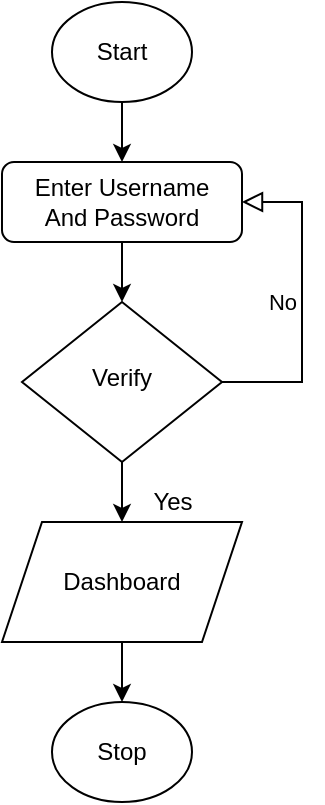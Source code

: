 <mxfile version="15.5.4" type="device" pages="6"><diagram id="C5RBs43oDa-KdzZeNtuy" name="Login Module"><mxGraphModel dx="1259" dy="467" grid="1" gridSize="10" guides="1" tooltips="1" connect="1" arrows="1" fold="1" page="1" pageScale="1" pageWidth="827" pageHeight="1169" math="0" shadow="0"><root><mxCell id="WIyWlLk6GJQsqaUBKTNV-0"/><mxCell id="WIyWlLk6GJQsqaUBKTNV-1" parent="WIyWlLk6GJQsqaUBKTNV-0"/><mxCell id="M5PLr7UDTHj5x3HsQM8e-5" style="edgeStyle=orthogonalEdgeStyle;rounded=0;orthogonalLoop=1;jettySize=auto;html=1;exitX=0.5;exitY=1;exitDx=0;exitDy=0;entryX=0.5;entryY=0;entryDx=0;entryDy=0;" edge="1" parent="WIyWlLk6GJQsqaUBKTNV-1" source="WIyWlLk6GJQsqaUBKTNV-3" target="WIyWlLk6GJQsqaUBKTNV-10"><mxGeometry relative="1" as="geometry"/></mxCell><mxCell id="WIyWlLk6GJQsqaUBKTNV-3" value="Enter Username&lt;br&gt;And Password" style="rounded=1;whiteSpace=wrap;html=1;fontSize=12;glass=0;strokeWidth=1;shadow=0;" parent="WIyWlLk6GJQsqaUBKTNV-1" vertex="1"><mxGeometry x="200" y="160" width="120" height="40" as="geometry"/></mxCell><mxCell id="WIyWlLk6GJQsqaUBKTNV-9" value="No" style="edgeStyle=orthogonalEdgeStyle;rounded=0;html=1;jettySize=auto;orthogonalLoop=1;fontSize=11;endArrow=block;endFill=0;endSize=8;strokeWidth=1;shadow=0;labelBackgroundColor=none;" parent="WIyWlLk6GJQsqaUBKTNV-1" source="WIyWlLk6GJQsqaUBKTNV-10" edge="1"><mxGeometry y="10" relative="1" as="geometry"><mxPoint as="offset"/><mxPoint x="320" y="180" as="targetPoint"/><Array as="points"><mxPoint x="350" y="270"/><mxPoint x="350" y="180"/></Array></mxGeometry></mxCell><mxCell id="M5PLr7UDTHj5x3HsQM8e-3" style="edgeStyle=orthogonalEdgeStyle;rounded=0;orthogonalLoop=1;jettySize=auto;html=1;exitX=0.5;exitY=1;exitDx=0;exitDy=0;entryX=0.5;entryY=0;entryDx=0;entryDy=0;" edge="1" parent="WIyWlLk6GJQsqaUBKTNV-1" source="WIyWlLk6GJQsqaUBKTNV-10" target="M5PLr7UDTHj5x3HsQM8e-0"><mxGeometry relative="1" as="geometry"/></mxCell><mxCell id="WIyWlLk6GJQsqaUBKTNV-10" value="Verify" style="rhombus;whiteSpace=wrap;html=1;shadow=0;fontFamily=Helvetica;fontSize=12;align=center;strokeWidth=1;spacing=6;spacingTop=-4;" parent="WIyWlLk6GJQsqaUBKTNV-1" vertex="1"><mxGeometry x="210" y="230" width="100" height="80" as="geometry"/></mxCell><mxCell id="M5PLr7UDTHj5x3HsQM8e-7" style="edgeStyle=orthogonalEdgeStyle;rounded=0;orthogonalLoop=1;jettySize=auto;html=1;exitX=0.5;exitY=1;exitDx=0;exitDy=0;entryX=0.5;entryY=0;entryDx=0;entryDy=0;" edge="1" parent="WIyWlLk6GJQsqaUBKTNV-1" source="M5PLr7UDTHj5x3HsQM8e-0" target="M5PLr7UDTHj5x3HsQM8e-15"><mxGeometry relative="1" as="geometry"><mxPoint x="260" y="460" as="targetPoint"/></mxGeometry></mxCell><mxCell id="M5PLr7UDTHj5x3HsQM8e-0" value="Dashboard" style="shape=parallelogram;perimeter=parallelogramPerimeter;whiteSpace=wrap;html=1;fixedSize=1;" vertex="1" parent="WIyWlLk6GJQsqaUBKTNV-1"><mxGeometry x="200" y="340" width="120" height="60" as="geometry"/></mxCell><mxCell id="M5PLr7UDTHj5x3HsQM8e-6" value="Yes" style="text;html=1;align=center;verticalAlign=middle;resizable=0;points=[];autosize=1;strokeColor=none;fillColor=none;" vertex="1" parent="WIyWlLk6GJQsqaUBKTNV-1"><mxGeometry x="265" y="320" width="40" height="20" as="geometry"/></mxCell><mxCell id="M5PLr7UDTHj5x3HsQM8e-14" style="edgeStyle=orthogonalEdgeStyle;rounded=0;orthogonalLoop=1;jettySize=auto;html=1;exitX=0.5;exitY=1;exitDx=0;exitDy=0;entryX=0.5;entryY=0;entryDx=0;entryDy=0;" edge="1" parent="WIyWlLk6GJQsqaUBKTNV-1" source="M5PLr7UDTHj5x3HsQM8e-12" target="WIyWlLk6GJQsqaUBKTNV-3"><mxGeometry relative="1" as="geometry"/></mxCell><mxCell id="M5PLr7UDTHj5x3HsQM8e-12" value="Start" style="ellipse;whiteSpace=wrap;html=1;" vertex="1" parent="WIyWlLk6GJQsqaUBKTNV-1"><mxGeometry x="225" y="80" width="70" height="50" as="geometry"/></mxCell><mxCell id="M5PLr7UDTHj5x3HsQM8e-15" value="Stop" style="ellipse;whiteSpace=wrap;html=1;" vertex="1" parent="WIyWlLk6GJQsqaUBKTNV-1"><mxGeometry x="225" y="430" width="70" height="50" as="geometry"/></mxCell></root></mxGraphModel></diagram><diagram id="6_IW2lHIDW4gZHPJJded" name="Register Module"><mxGraphModel dx="1259" dy="467" grid="1" gridSize="10" guides="1" tooltips="1" connect="1" arrows="1" fold="1" page="1" pageScale="1" pageWidth="850" pageHeight="1100" math="0" shadow="0"><root><mxCell id="E3Rk77lomzef0nZMecfq-0"/><mxCell id="E3Rk77lomzef0nZMecfq-1" parent="E3Rk77lomzef0nZMecfq-0"/><mxCell id="ASz3ggKOL6dz5OUo9FzS-0" style="edgeStyle=orthogonalEdgeStyle;rounded=0;orthogonalLoop=1;jettySize=auto;html=1;exitX=0.5;exitY=1;exitDx=0;exitDy=0;entryX=0.5;entryY=0;entryDx=0;entryDy=0;" edge="1" parent="E3Rk77lomzef0nZMecfq-1" source="ASz3ggKOL6dz5OUo9FzS-1" target="ASz3ggKOL6dz5OUo9FzS-4"><mxGeometry relative="1" as="geometry"/></mxCell><mxCell id="ASz3ggKOL6dz5OUo9FzS-1" value="Enter Details" style="rounded=1;whiteSpace=wrap;html=1;fontSize=12;glass=0;strokeWidth=1;shadow=0;" vertex="1" parent="E3Rk77lomzef0nZMecfq-1"><mxGeometry x="200" y="160" width="120" height="40" as="geometry"/></mxCell><mxCell id="ASz3ggKOL6dz5OUo9FzS-3" style="edgeStyle=orthogonalEdgeStyle;rounded=0;orthogonalLoop=1;jettySize=auto;html=1;exitX=0.5;exitY=1;exitDx=0;exitDy=0;entryX=0.5;entryY=0;entryDx=0;entryDy=0;" edge="1" parent="E3Rk77lomzef0nZMecfq-1" source="ASz3ggKOL6dz5OUo9FzS-4" target="ASz3ggKOL6dz5OUo9FzS-6"><mxGeometry relative="1" as="geometry"/></mxCell><mxCell id="ASz3ggKOL6dz5OUo9FzS-11" style="edgeStyle=orthogonalEdgeStyle;rounded=0;orthogonalLoop=1;jettySize=auto;html=1;exitX=1;exitY=0.5;exitDx=0;exitDy=0;entryX=1;entryY=0.5;entryDx=0;entryDy=0;" edge="1" parent="E3Rk77lomzef0nZMecfq-1" source="ASz3ggKOL6dz5OUo9FzS-4" target="ASz3ggKOL6dz5OUo9FzS-1"><mxGeometry relative="1" as="geometry"><Array as="points"><mxPoint x="350" y="270"/><mxPoint x="350" y="180"/></Array></mxGeometry></mxCell><mxCell id="ASz3ggKOL6dz5OUo9FzS-4" value="Validate" style="rhombus;whiteSpace=wrap;html=1;shadow=0;fontFamily=Helvetica;fontSize=12;align=center;strokeWidth=1;spacing=6;spacingTop=-4;" vertex="1" parent="E3Rk77lomzef0nZMecfq-1"><mxGeometry x="210" y="230" width="100" height="80" as="geometry"/></mxCell><mxCell id="ASz3ggKOL6dz5OUo9FzS-5" style="edgeStyle=orthogonalEdgeStyle;rounded=0;orthogonalLoop=1;jettySize=auto;html=1;exitX=0.5;exitY=1;exitDx=0;exitDy=0;entryX=0.5;entryY=0;entryDx=0;entryDy=0;" edge="1" parent="E3Rk77lomzef0nZMecfq-1" source="ASz3ggKOL6dz5OUo9FzS-6" target="ASz3ggKOL6dz5OUo9FzS-10"><mxGeometry relative="1" as="geometry"><mxPoint x="260" y="460" as="targetPoint"/></mxGeometry></mxCell><mxCell id="ASz3ggKOL6dz5OUo9FzS-6" value="You Have Registered&lt;br&gt;Successfully" style="shape=parallelogram;perimeter=parallelogramPerimeter;whiteSpace=wrap;html=1;fixedSize=1;" vertex="1" parent="E3Rk77lomzef0nZMecfq-1"><mxGeometry x="190" y="340" width="142" height="60" as="geometry"/></mxCell><mxCell id="ASz3ggKOL6dz5OUo9FzS-7" value="Yes" style="text;html=1;align=center;verticalAlign=middle;resizable=0;points=[];autosize=1;strokeColor=none;fillColor=none;" vertex="1" parent="E3Rk77lomzef0nZMecfq-1"><mxGeometry x="265" y="320" width="40" height="20" as="geometry"/></mxCell><mxCell id="ASz3ggKOL6dz5OUo9FzS-8" style="edgeStyle=orthogonalEdgeStyle;rounded=0;orthogonalLoop=1;jettySize=auto;html=1;exitX=0.5;exitY=1;exitDx=0;exitDy=0;entryX=0.5;entryY=0;entryDx=0;entryDy=0;" edge="1" parent="E3Rk77lomzef0nZMecfq-1" source="ASz3ggKOL6dz5OUo9FzS-9" target="ASz3ggKOL6dz5OUo9FzS-1"><mxGeometry relative="1" as="geometry"/></mxCell><mxCell id="ASz3ggKOL6dz5OUo9FzS-9" value="Start" style="ellipse;whiteSpace=wrap;html=1;" vertex="1" parent="E3Rk77lomzef0nZMecfq-1"><mxGeometry x="225" y="80" width="70" height="50" as="geometry"/></mxCell><mxCell id="ASz3ggKOL6dz5OUo9FzS-10" value="Stop" style="ellipse;whiteSpace=wrap;html=1;" vertex="1" parent="E3Rk77lomzef0nZMecfq-1"><mxGeometry x="225" y="430" width="70" height="50" as="geometry"/></mxCell><mxCell id="ASz3ggKOL6dz5OUo9FzS-12" value="Validation Error" style="text;html=1;align=center;verticalAlign=middle;resizable=0;points=[];autosize=1;strokeColor=none;fillColor=none;" vertex="1" parent="E3Rk77lomzef0nZMecfq-1"><mxGeometry x="350" y="200" width="100" height="20" as="geometry"/></mxCell></root></mxGraphModel></diagram><diagram id="_-WAsCPyZCxQ7wrP4Y_J" name="Admin User"><mxGraphModel dx="1259" dy="467" grid="1" gridSize="10" guides="1" tooltips="1" connect="1" arrows="1" fold="1" page="1" pageScale="1" pageWidth="850" pageHeight="1100" math="0" shadow="0"><root><mxCell id="5r9wU5OSkGl_5TPvCYSZ-0"/><mxCell id="5r9wU5OSkGl_5TPvCYSZ-1" parent="5r9wU5OSkGl_5TPvCYSZ-0"/><mxCell id="OSI34K3uwGJXtk2SK70O-0" style="edgeStyle=orthogonalEdgeStyle;rounded=0;orthogonalLoop=1;jettySize=auto;html=1;exitX=0.5;exitY=1;exitDx=0;exitDy=0;entryX=0.5;entryY=0;entryDx=0;entryDy=0;" edge="1" parent="5r9wU5OSkGl_5TPvCYSZ-1" source="OSI34K3uwGJXtk2SK70O-1" target="OSI34K3uwGJXtk2SK70O-4"><mxGeometry relative="1" as="geometry"/></mxCell><mxCell id="OSI34K3uwGJXtk2SK70O-1" value="Login with Username&lt;br&gt;and Pasword" style="rounded=1;whiteSpace=wrap;html=1;fontSize=12;glass=0;strokeWidth=1;shadow=0;" vertex="1" parent="5r9wU5OSkGl_5TPvCYSZ-1"><mxGeometry x="340" y="140" width="120" height="40" as="geometry"/></mxCell><mxCell id="OSI34K3uwGJXtk2SK70O-3" style="edgeStyle=orthogonalEdgeStyle;rounded=0;orthogonalLoop=1;jettySize=auto;html=1;exitX=1;exitY=0.5;exitDx=0;exitDy=0;entryX=1;entryY=0.5;entryDx=0;entryDy=0;" edge="1" parent="5r9wU5OSkGl_5TPvCYSZ-1" source="OSI34K3uwGJXtk2SK70O-4" target="OSI34K3uwGJXtk2SK70O-1"><mxGeometry relative="1" as="geometry"><Array as="points"><mxPoint x="490" y="250"/><mxPoint x="490" y="160"/></Array></mxGeometry></mxCell><mxCell id="OSI34K3uwGJXtk2SK70O-16" style="edgeStyle=orthogonalEdgeStyle;rounded=0;orthogonalLoop=1;jettySize=auto;html=1;exitX=0.5;exitY=1;exitDx=0;exitDy=0;entryX=0.573;entryY=-0.018;entryDx=0;entryDy=0;entryPerimeter=0;" edge="1" parent="5r9wU5OSkGl_5TPvCYSZ-1" source="OSI34K3uwGJXtk2SK70O-4" target="OSI34K3uwGJXtk2SK70O-15"><mxGeometry relative="1" as="geometry"/></mxCell><mxCell id="OSI34K3uwGJXtk2SK70O-4" value="Verify" style="rhombus;whiteSpace=wrap;html=1;shadow=0;fontFamily=Helvetica;fontSize=12;align=center;strokeWidth=1;spacing=6;spacingTop=-4;" vertex="1" parent="5r9wU5OSkGl_5TPvCYSZ-1"><mxGeometry x="350" y="210" width="100" height="80" as="geometry"/></mxCell><mxCell id="OSI34K3uwGJXtk2SK70O-6" value="Manage Quiz" style="shape=parallelogram;perimeter=parallelogramPerimeter;whiteSpace=wrap;html=1;fixedSize=1;" vertex="1" parent="5r9wU5OSkGl_5TPvCYSZ-1"><mxGeometry x="318" y="410" width="102" height="60" as="geometry"/></mxCell><mxCell id="OSI34K3uwGJXtk2SK70O-8" style="edgeStyle=orthogonalEdgeStyle;rounded=0;orthogonalLoop=1;jettySize=auto;html=1;exitX=0.5;exitY=1;exitDx=0;exitDy=0;entryX=0.5;entryY=0;entryDx=0;entryDy=0;" edge="1" parent="5r9wU5OSkGl_5TPvCYSZ-1" source="OSI34K3uwGJXtk2SK70O-9" target="OSI34K3uwGJXtk2SK70O-1"><mxGeometry relative="1" as="geometry"/></mxCell><mxCell id="OSI34K3uwGJXtk2SK70O-9" value="Start" style="ellipse;whiteSpace=wrap;html=1;" vertex="1" parent="5r9wU5OSkGl_5TPvCYSZ-1"><mxGeometry x="365" y="60" width="70" height="50" as="geometry"/></mxCell><mxCell id="OSI34K3uwGJXtk2SK70O-10" value="Stop" style="ellipse;whiteSpace=wrap;html=1;" vertex="1" parent="5r9wU5OSkGl_5TPvCYSZ-1"><mxGeometry x="350" y="525" width="70" height="50" as="geometry"/></mxCell><mxCell id="OSI34K3uwGJXtk2SK70O-11" value="No" style="text;html=1;align=center;verticalAlign=middle;resizable=0;points=[];autosize=1;strokeColor=none;fillColor=none;" vertex="1" parent="5r9wU5OSkGl_5TPvCYSZ-1"><mxGeometry x="485" y="200" width="30" height="20" as="geometry"/></mxCell><mxCell id="OSI34K3uwGJXtk2SK70O-12" value="Manage &lt;br&gt;Question" style="shape=parallelogram;perimeter=parallelogramPerimeter;whiteSpace=wrap;html=1;fixedSize=1;" vertex="1" parent="5r9wU5OSkGl_5TPvCYSZ-1"><mxGeometry x="435" y="410" width="97" height="60" as="geometry"/></mxCell><mxCell id="OSI34K3uwGJXtk2SK70O-13" value="Manage &lt;br&gt;Category" style="shape=parallelogram;perimeter=parallelogramPerimeter;whiteSpace=wrap;html=1;fixedSize=1;" vertex="1" parent="5r9wU5OSkGl_5TPvCYSZ-1"><mxGeometry x="221" y="410" width="97" height="60" as="geometry"/></mxCell><mxCell id="OSI34K3uwGJXtk2SK70O-14" value="Profile" style="shape=parallelogram;perimeter=parallelogramPerimeter;whiteSpace=wrap;html=1;fixedSize=1;" vertex="1" parent="5r9wU5OSkGl_5TPvCYSZ-1"><mxGeometry x="540" y="410" width="97" height="60" as="geometry"/></mxCell><mxCell id="OSI34K3uwGJXtk2SK70O-17" style="edgeStyle=orthogonalEdgeStyle;rounded=0;orthogonalLoop=1;jettySize=auto;html=1;exitX=0.75;exitY=1;exitDx=0;exitDy=0;entryX=0.5;entryY=0;entryDx=0;entryDy=0;" edge="1" parent="5r9wU5OSkGl_5TPvCYSZ-1" source="OSI34K3uwGJXtk2SK70O-15" target="OSI34K3uwGJXtk2SK70O-14"><mxGeometry relative="1" as="geometry"><Array as="points"><mxPoint x="420" y="380"/><mxPoint x="589" y="380"/></Array></mxGeometry></mxCell><mxCell id="OSI34K3uwGJXtk2SK70O-18" style="edgeStyle=orthogonalEdgeStyle;rounded=0;orthogonalLoop=1;jettySize=auto;html=1;exitX=0.5;exitY=1;exitDx=0;exitDy=0;entryX=0.619;entryY=0;entryDx=0;entryDy=0;entryPerimeter=0;" edge="1" parent="5r9wU5OSkGl_5TPvCYSZ-1" source="OSI34K3uwGJXtk2SK70O-15" target="OSI34K3uwGJXtk2SK70O-12"><mxGeometry relative="1" as="geometry"/></mxCell><mxCell id="OSI34K3uwGJXtk2SK70O-19" style="edgeStyle=orthogonalEdgeStyle;rounded=0;orthogonalLoop=1;jettySize=auto;html=1;exitX=0.25;exitY=1;exitDx=0;exitDy=0;" edge="1" parent="5r9wU5OSkGl_5TPvCYSZ-1" source="OSI34K3uwGJXtk2SK70O-15" target="OSI34K3uwGJXtk2SK70O-6"><mxGeometry relative="1" as="geometry"/></mxCell><mxCell id="OSI34K3uwGJXtk2SK70O-20" style="edgeStyle=orthogonalEdgeStyle;rounded=0;orthogonalLoop=1;jettySize=auto;html=1;exitX=0;exitY=1;exitDx=0;exitDy=0;entryX=0.646;entryY=0.019;entryDx=0;entryDy=0;entryPerimeter=0;" edge="1" parent="5r9wU5OSkGl_5TPvCYSZ-1" source="OSI34K3uwGJXtk2SK70O-15" target="OSI34K3uwGJXtk2SK70O-13"><mxGeometry relative="1" as="geometry"/></mxCell><mxCell id="OSI34K3uwGJXtk2SK70O-23" style="edgeStyle=orthogonalEdgeStyle;rounded=0;orthogonalLoop=1;jettySize=auto;html=1;exitX=0;exitY=0.75;exitDx=0;exitDy=0;entryX=0.75;entryY=0;entryDx=0;entryDy=0;" edge="1" parent="5r9wU5OSkGl_5TPvCYSZ-1" source="OSI34K3uwGJXtk2SK70O-15" target="OSI34K3uwGJXtk2SK70O-22"><mxGeometry relative="1" as="geometry"/></mxCell><mxCell id="OSI34K3uwGJXtk2SK70O-15" value="Dashboard" style="shape=parallelogram;perimeter=parallelogramPerimeter;whiteSpace=wrap;html=1;fixedSize=1;" vertex="1" parent="5r9wU5OSkGl_5TPvCYSZ-1"><mxGeometry x="343" y="310" width="102" height="60" as="geometry"/></mxCell><mxCell id="OSI34K3uwGJXtk2SK70O-24" style="edgeStyle=orthogonalEdgeStyle;rounded=0;orthogonalLoop=1;jettySize=auto;html=1;exitX=0.5;exitY=1;exitDx=0;exitDy=0;entryX=0.5;entryY=0;entryDx=0;entryDy=0;" edge="1" parent="5r9wU5OSkGl_5TPvCYSZ-1" source="OSI34K3uwGJXtk2SK70O-22" target="OSI34K3uwGJXtk2SK70O-10"><mxGeometry relative="1" as="geometry"><mxPoint x="376" y="500" as="targetPoint"/><Array as="points"><mxPoint x="200" y="470"/><mxPoint x="200" y="490"/><mxPoint x="385" y="490"/></Array></mxGeometry></mxCell><mxCell id="OSI34K3uwGJXtk2SK70O-22" value="Logout" style="shape=parallelogram;perimeter=parallelogramPerimeter;whiteSpace=wrap;html=1;fixedSize=1;" vertex="1" parent="5r9wU5OSkGl_5TPvCYSZ-1"><mxGeometry x="130" y="410" width="97" height="60" as="geometry"/></mxCell></root></mxGraphModel></diagram><diagram id="fuiGG6zg87aKLk63XTDC" name="Normal User"><mxGraphModel dx="1259" dy="467" grid="1" gridSize="10" guides="1" tooltips="1" connect="1" arrows="1" fold="1" page="1" pageScale="1" pageWidth="850" pageHeight="1100" math="0" shadow="0"><root><mxCell id="GgfnRWJrnZBcArFatScY-0"/><mxCell id="GgfnRWJrnZBcArFatScY-1" parent="GgfnRWJrnZBcArFatScY-0"/><mxCell id="GgfnRWJrnZBcArFatScY-2" style="edgeStyle=orthogonalEdgeStyle;rounded=0;orthogonalLoop=1;jettySize=auto;html=1;exitX=0.5;exitY=1;exitDx=0;exitDy=0;entryX=0.5;entryY=0;entryDx=0;entryDy=0;" edge="1" parent="GgfnRWJrnZBcArFatScY-1" source="GgfnRWJrnZBcArFatScY-3" target="GgfnRWJrnZBcArFatScY-6"><mxGeometry relative="1" as="geometry"/></mxCell><mxCell id="GgfnRWJrnZBcArFatScY-3" value="Login with Username&lt;br&gt;and Pasword" style="rounded=1;whiteSpace=wrap;html=1;fontSize=12;glass=0;strokeWidth=1;shadow=0;" vertex="1" parent="GgfnRWJrnZBcArFatScY-1"><mxGeometry x="340" y="140" width="120" height="40" as="geometry"/></mxCell><mxCell id="GgfnRWJrnZBcArFatScY-4" style="edgeStyle=orthogonalEdgeStyle;rounded=0;orthogonalLoop=1;jettySize=auto;html=1;exitX=1;exitY=0.5;exitDx=0;exitDy=0;entryX=1;entryY=0.5;entryDx=0;entryDy=0;" edge="1" parent="GgfnRWJrnZBcArFatScY-1" source="GgfnRWJrnZBcArFatScY-6" target="GgfnRWJrnZBcArFatScY-3"><mxGeometry relative="1" as="geometry"><Array as="points"><mxPoint x="490" y="250"/><mxPoint x="490" y="160"/></Array></mxGeometry></mxCell><mxCell id="GgfnRWJrnZBcArFatScY-5" style="edgeStyle=orthogonalEdgeStyle;rounded=0;orthogonalLoop=1;jettySize=auto;html=1;exitX=0.5;exitY=1;exitDx=0;exitDy=0;entryX=0.573;entryY=-0.018;entryDx=0;entryDy=0;entryPerimeter=0;" edge="1" parent="GgfnRWJrnZBcArFatScY-1" source="GgfnRWJrnZBcArFatScY-6" target="GgfnRWJrnZBcArFatScY-20"><mxGeometry relative="1" as="geometry"/></mxCell><mxCell id="GgfnRWJrnZBcArFatScY-6" value="Verify" style="rhombus;whiteSpace=wrap;html=1;shadow=0;fontFamily=Helvetica;fontSize=12;align=center;strokeWidth=1;spacing=6;spacingTop=-4;" vertex="1" parent="GgfnRWJrnZBcArFatScY-1"><mxGeometry x="350" y="210" width="100" height="80" as="geometry"/></mxCell><mxCell id="GgfnRWJrnZBcArFatScY-7" value="View Quiz" style="shape=parallelogram;perimeter=parallelogramPerimeter;whiteSpace=wrap;html=1;fixedSize=1;" vertex="1" parent="GgfnRWJrnZBcArFatScY-1"><mxGeometry x="287" y="410" width="102" height="60" as="geometry"/></mxCell><mxCell id="GgfnRWJrnZBcArFatScY-8" style="edgeStyle=orthogonalEdgeStyle;rounded=0;orthogonalLoop=1;jettySize=auto;html=1;exitX=0.5;exitY=1;exitDx=0;exitDy=0;entryX=0.5;entryY=0;entryDx=0;entryDy=0;" edge="1" parent="GgfnRWJrnZBcArFatScY-1" source="GgfnRWJrnZBcArFatScY-9" target="GgfnRWJrnZBcArFatScY-3"><mxGeometry relative="1" as="geometry"/></mxCell><mxCell id="GgfnRWJrnZBcArFatScY-9" value="Start" style="ellipse;whiteSpace=wrap;html=1;" vertex="1" parent="GgfnRWJrnZBcArFatScY-1"><mxGeometry x="365" y="60" width="70" height="50" as="geometry"/></mxCell><mxCell id="GgfnRWJrnZBcArFatScY-10" value="Stop" style="ellipse;whiteSpace=wrap;html=1;" vertex="1" parent="GgfnRWJrnZBcArFatScY-1"><mxGeometry x="350" y="510" width="70" height="50" as="geometry"/></mxCell><mxCell id="GgfnRWJrnZBcArFatScY-11" value="No" style="text;html=1;align=center;verticalAlign=middle;resizable=0;points=[];autosize=1;strokeColor=none;fillColor=none;" vertex="1" parent="GgfnRWJrnZBcArFatScY-1"><mxGeometry x="485" y="200" width="30" height="20" as="geometry"/></mxCell><mxCell id="GgfnRWJrnZBcArFatScY-12" value="Start Quiz" style="shape=parallelogram;perimeter=parallelogramPerimeter;whiteSpace=wrap;html=1;fixedSize=1;" vertex="1" parent="GgfnRWJrnZBcArFatScY-1"><mxGeometry x="388" y="410" width="97" height="60" as="geometry"/></mxCell><mxCell id="GgfnRWJrnZBcArFatScY-14" value="Profile" style="shape=parallelogram;perimeter=parallelogramPerimeter;whiteSpace=wrap;html=1;fixedSize=1;" vertex="1" parent="GgfnRWJrnZBcArFatScY-1"><mxGeometry x="485" y="410" width="97" height="60" as="geometry"/></mxCell><mxCell id="GgfnRWJrnZBcArFatScY-16" style="edgeStyle=orthogonalEdgeStyle;rounded=0;orthogonalLoop=1;jettySize=auto;html=1;exitX=0.5;exitY=1;exitDx=0;exitDy=0;entryX=0.619;entryY=0;entryDx=0;entryDy=0;entryPerimeter=0;" edge="1" parent="GgfnRWJrnZBcArFatScY-1" source="GgfnRWJrnZBcArFatScY-20" target="GgfnRWJrnZBcArFatScY-12"><mxGeometry relative="1" as="geometry"/></mxCell><mxCell id="GgfnRWJrnZBcArFatScY-17" style="edgeStyle=orthogonalEdgeStyle;rounded=0;orthogonalLoop=1;jettySize=auto;html=1;exitX=0.25;exitY=1;exitDx=0;exitDy=0;" edge="1" parent="GgfnRWJrnZBcArFatScY-1" source="GgfnRWJrnZBcArFatScY-20" target="GgfnRWJrnZBcArFatScY-7"><mxGeometry relative="1" as="geometry"/></mxCell><mxCell id="GgfnRWJrnZBcArFatScY-19" style="edgeStyle=orthogonalEdgeStyle;rounded=0;orthogonalLoop=1;jettySize=auto;html=1;exitX=0;exitY=0.75;exitDx=0;exitDy=0;entryX=0.75;entryY=0;entryDx=0;entryDy=0;" edge="1" parent="GgfnRWJrnZBcArFatScY-1" source="GgfnRWJrnZBcArFatScY-20" target="GgfnRWJrnZBcArFatScY-22"><mxGeometry relative="1" as="geometry"><Array as="points"><mxPoint x="349" y="370"/><mxPoint x="263" y="370"/></Array></mxGeometry></mxCell><mxCell id="GgfnRWJrnZBcArFatScY-23" style="edgeStyle=orthogonalEdgeStyle;rounded=0;orthogonalLoop=1;jettySize=auto;html=1;exitX=0.75;exitY=1;exitDx=0;exitDy=0;entryX=0.5;entryY=0;entryDx=0;entryDy=0;" edge="1" parent="GgfnRWJrnZBcArFatScY-1" source="GgfnRWJrnZBcArFatScY-20" target="GgfnRWJrnZBcArFatScY-14"><mxGeometry relative="1" as="geometry"><Array as="points"><mxPoint x="420" y="380"/><mxPoint x="534" y="380"/></Array></mxGeometry></mxCell><mxCell id="GgfnRWJrnZBcArFatScY-27" style="edgeStyle=orthogonalEdgeStyle;rounded=0;orthogonalLoop=1;jettySize=auto;html=1;exitX=1;exitY=1;exitDx=0;exitDy=0;entryX=0.5;entryY=0;entryDx=0;entryDy=0;" edge="1" parent="GgfnRWJrnZBcArFatScY-1" source="GgfnRWJrnZBcArFatScY-20" target="GgfnRWJrnZBcArFatScY-26"><mxGeometry relative="1" as="geometry"/></mxCell><mxCell id="GgfnRWJrnZBcArFatScY-20" value="Dashboard" style="shape=parallelogram;perimeter=parallelogramPerimeter;whiteSpace=wrap;html=1;fixedSize=1;" vertex="1" parent="GgfnRWJrnZBcArFatScY-1"><mxGeometry x="343" y="310" width="102" height="60" as="geometry"/></mxCell><mxCell id="8WIrNJLrod6rCaSrE2gO-0" style="edgeStyle=orthogonalEdgeStyle;rounded=0;orthogonalLoop=1;jettySize=auto;html=1;exitX=0.5;exitY=1;exitDx=0;exitDy=0;entryX=0.5;entryY=0;entryDx=0;entryDy=0;" edge="1" parent="GgfnRWJrnZBcArFatScY-1" source="GgfnRWJrnZBcArFatScY-22" target="GgfnRWJrnZBcArFatScY-10"><mxGeometry relative="1" as="geometry"/></mxCell><mxCell id="GgfnRWJrnZBcArFatScY-22" value="Logout" style="shape=parallelogram;perimeter=parallelogramPerimeter;whiteSpace=wrap;html=1;fixedSize=1;" vertex="1" parent="GgfnRWJrnZBcArFatScY-1"><mxGeometry x="190" y="410" width="97" height="60" as="geometry"/></mxCell><mxCell id="GgfnRWJrnZBcArFatScY-26" value="Attempted&amp;nbsp;&lt;br&gt;Quiz" style="shape=parallelogram;perimeter=parallelogramPerimeter;whiteSpace=wrap;html=1;fixedSize=1;" vertex="1" parent="GgfnRWJrnZBcArFatScY-1"><mxGeometry x="582" y="410" width="97" height="60" as="geometry"/></mxCell></root></mxGraphModel></diagram><diagram id="1a9RTadgbQE8SSQqotaC" name="Exam result"><mxGraphModel dx="1259" dy="467" grid="1" gridSize="10" guides="1" tooltips="1" connect="1" arrows="1" fold="1" page="1" pageScale="1" pageWidth="850" pageHeight="1100" math="0" shadow="0"><root><mxCell id="kJRxqaew8zs_ZiwonYaT-0"/><mxCell id="kJRxqaew8zs_ZiwonYaT-1" parent="kJRxqaew8zs_ZiwonYaT-0"/><mxCell id="HgU48GR05qpWzmBUvIQu-0" style="edgeStyle=orthogonalEdgeStyle;rounded=0;orthogonalLoop=1;jettySize=auto;html=1;exitX=0.5;exitY=1;exitDx=0;exitDy=0;entryX=0.5;entryY=0;entryDx=0;entryDy=0;" edge="1" parent="kJRxqaew8zs_ZiwonYaT-1" source="HgU48GR05qpWzmBUvIQu-1" target="HgU48GR05qpWzmBUvIQu-4"><mxGeometry relative="1" as="geometry"/></mxCell><mxCell id="HgU48GR05qpWzmBUvIQu-1" value="Login with Username&lt;br&gt;and Pasword" style="rounded=1;whiteSpace=wrap;html=1;fontSize=12;glass=0;strokeWidth=1;shadow=0;" vertex="1" parent="kJRxqaew8zs_ZiwonYaT-1"><mxGeometry x="340" y="140" width="120" height="40" as="geometry"/></mxCell><mxCell id="HgU48GR05qpWzmBUvIQu-2" style="edgeStyle=orthogonalEdgeStyle;rounded=0;orthogonalLoop=1;jettySize=auto;html=1;exitX=1;exitY=0.5;exitDx=0;exitDy=0;entryX=1;entryY=0.5;entryDx=0;entryDy=0;" edge="1" parent="kJRxqaew8zs_ZiwonYaT-1" source="HgU48GR05qpWzmBUvIQu-4" target="HgU48GR05qpWzmBUvIQu-1"><mxGeometry relative="1" as="geometry"><Array as="points"><mxPoint x="490" y="250"/><mxPoint x="490" y="160"/></Array></mxGeometry></mxCell><mxCell id="HgU48GR05qpWzmBUvIQu-3" style="edgeStyle=orthogonalEdgeStyle;rounded=0;orthogonalLoop=1;jettySize=auto;html=1;exitX=0.5;exitY=1;exitDx=0;exitDy=0;entryX=0.573;entryY=-0.018;entryDx=0;entryDy=0;entryPerimeter=0;" edge="1" parent="kJRxqaew8zs_ZiwonYaT-1" source="HgU48GR05qpWzmBUvIQu-4" target="HgU48GR05qpWzmBUvIQu-17"><mxGeometry relative="1" as="geometry"/></mxCell><mxCell id="HgU48GR05qpWzmBUvIQu-4" value="Verify" style="rhombus;whiteSpace=wrap;html=1;shadow=0;fontFamily=Helvetica;fontSize=12;align=center;strokeWidth=1;spacing=6;spacingTop=-4;" vertex="1" parent="kJRxqaew8zs_ZiwonYaT-1"><mxGeometry x="350" y="210" width="100" height="80" as="geometry"/></mxCell><mxCell id="HgU48GR05qpWzmBUvIQu-6" style="edgeStyle=orthogonalEdgeStyle;rounded=0;orthogonalLoop=1;jettySize=auto;html=1;exitX=0.5;exitY=1;exitDx=0;exitDy=0;entryX=0.5;entryY=0;entryDx=0;entryDy=0;" edge="1" parent="kJRxqaew8zs_ZiwonYaT-1" source="HgU48GR05qpWzmBUvIQu-7" target="HgU48GR05qpWzmBUvIQu-1"><mxGeometry relative="1" as="geometry"/></mxCell><mxCell id="HgU48GR05qpWzmBUvIQu-7" value="Start" style="ellipse;whiteSpace=wrap;html=1;" vertex="1" parent="kJRxqaew8zs_ZiwonYaT-1"><mxGeometry x="365" y="60" width="70" height="50" as="geometry"/></mxCell><mxCell id="HgU48GR05qpWzmBUvIQu-8" value="Stop" style="ellipse;whiteSpace=wrap;html=1;" vertex="1" parent="kJRxqaew8zs_ZiwonYaT-1"><mxGeometry x="343" y="540" width="70" height="50" as="geometry"/></mxCell><mxCell id="HgU48GR05qpWzmBUvIQu-9" value="No" style="text;html=1;align=center;verticalAlign=middle;resizable=0;points=[];autosize=1;strokeColor=none;fillColor=none;" vertex="1" parent="kJRxqaew8zs_ZiwonYaT-1"><mxGeometry x="485" y="200" width="30" height="20" as="geometry"/></mxCell><mxCell id="HgU48GR05qpWzmBUvIQu-24" style="edgeStyle=orthogonalEdgeStyle;rounded=0;orthogonalLoop=1;jettySize=auto;html=1;exitX=1;exitY=0.5;exitDx=0;exitDy=0;entryX=0.593;entryY=0;entryDx=0;entryDy=0;entryPerimeter=0;" edge="1" parent="kJRxqaew8zs_ZiwonYaT-1" source="HgU48GR05qpWzmBUvIQu-10" target="HgU48GR05qpWzmBUvIQu-22"><mxGeometry relative="1" as="geometry"><Array as="points"><mxPoint x="490" y="430"/></Array></mxGeometry></mxCell><mxCell id="HgU48GR05qpWzmBUvIQu-10" value="Start Quiz" style="shape=parallelogram;perimeter=parallelogramPerimeter;whiteSpace=wrap;html=1;fixedSize=1;" vertex="1" parent="kJRxqaew8zs_ZiwonYaT-1"><mxGeometry x="340" y="400" width="97" height="60" as="geometry"/></mxCell><mxCell id="HgU48GR05qpWzmBUvIQu-12" style="edgeStyle=orthogonalEdgeStyle;rounded=0;orthogonalLoop=1;jettySize=auto;html=1;exitX=0.5;exitY=1;exitDx=0;exitDy=0;entryX=0.619;entryY=0;entryDx=0;entryDy=0;entryPerimeter=0;" edge="1" parent="kJRxqaew8zs_ZiwonYaT-1" source="HgU48GR05qpWzmBUvIQu-17" target="HgU48GR05qpWzmBUvIQu-10"><mxGeometry relative="1" as="geometry"/></mxCell><mxCell id="HgU48GR05qpWzmBUvIQu-14" style="edgeStyle=orthogonalEdgeStyle;rounded=0;orthogonalLoop=1;jettySize=auto;html=1;exitX=0;exitY=0.75;exitDx=0;exitDy=0;entryX=0.75;entryY=0;entryDx=0;entryDy=0;" edge="1" parent="kJRxqaew8zs_ZiwonYaT-1" source="HgU48GR05qpWzmBUvIQu-17" target="HgU48GR05qpWzmBUvIQu-19"><mxGeometry relative="1" as="geometry"><Array as="points"><mxPoint x="349" y="370"/><mxPoint x="263" y="370"/></Array></mxGeometry></mxCell><mxCell id="HgU48GR05qpWzmBUvIQu-17" value="Dashboard" style="shape=parallelogram;perimeter=parallelogramPerimeter;whiteSpace=wrap;html=1;fixedSize=1;" vertex="1" parent="kJRxqaew8zs_ZiwonYaT-1"><mxGeometry x="343" y="310" width="102" height="60" as="geometry"/></mxCell><mxCell id="HgU48GR05qpWzmBUvIQu-18" style="edgeStyle=orthogonalEdgeStyle;rounded=0;orthogonalLoop=1;jettySize=auto;html=1;exitX=0.5;exitY=1;exitDx=0;exitDy=0;entryX=0.5;entryY=0;entryDx=0;entryDy=0;" edge="1" parent="kJRxqaew8zs_ZiwonYaT-1" source="HgU48GR05qpWzmBUvIQu-19" target="HgU48GR05qpWzmBUvIQu-8"><mxGeometry relative="1" as="geometry"/></mxCell><mxCell id="HgU48GR05qpWzmBUvIQu-19" value="Logout" style="shape=parallelogram;perimeter=parallelogramPerimeter;whiteSpace=wrap;html=1;fixedSize=1;" vertex="1" parent="kJRxqaew8zs_ZiwonYaT-1"><mxGeometry x="190" y="410" width="97" height="60" as="geometry"/></mxCell><mxCell id="HgU48GR05qpWzmBUvIQu-22" value="Take Exam&amp;nbsp;&lt;br&gt;And Get Result" style="shape=parallelogram;perimeter=parallelogramPerimeter;whiteSpace=wrap;html=1;fixedSize=1;" vertex="1" parent="kJRxqaew8zs_ZiwonYaT-1"><mxGeometry x="418" y="470" width="122" height="60" as="geometry"/></mxCell></root></mxGraphModel></diagram><diagram id="xGxV1c8Ngdvy1JqQMVom" name="Page-6"><mxGraphModel dx="1259" dy="467" grid="1" gridSize="10" guides="1" tooltips="1" connect="1" arrows="1" fold="1" page="1" pageScale="1" pageWidth="850" pageHeight="1100" math="0" shadow="0"><root><mxCell id="ZhNLVfHdit8pFWUAJsIO-0"/><mxCell id="ZhNLVfHdit8pFWUAJsIO-1" parent="ZhNLVfHdit8pFWUAJsIO-0"/><mxCell id="NI2tMyRkQY9cmssL1KuQ-0" style="edgeStyle=orthogonalEdgeStyle;rounded=0;orthogonalLoop=1;jettySize=auto;html=1;exitX=0.5;exitY=1;exitDx=0;exitDy=0;entryX=0.5;entryY=0;entryDx=0;entryDy=0;" edge="1" parent="ZhNLVfHdit8pFWUAJsIO-1" source="NI2tMyRkQY9cmssL1KuQ-1" target="NI2tMyRkQY9cmssL1KuQ-4"><mxGeometry relative="1" as="geometry"/></mxCell><mxCell id="NI2tMyRkQY9cmssL1KuQ-1" value="Login with Username&lt;br&gt;and Pasword" style="rounded=1;whiteSpace=wrap;html=1;fontSize=12;glass=0;strokeWidth=1;shadow=0;" vertex="1" parent="ZhNLVfHdit8pFWUAJsIO-1"><mxGeometry x="360" y="100" width="120" height="40" as="geometry"/></mxCell><mxCell id="NI2tMyRkQY9cmssL1KuQ-2" style="edgeStyle=orthogonalEdgeStyle;rounded=0;orthogonalLoop=1;jettySize=auto;html=1;exitX=1;exitY=0.5;exitDx=0;exitDy=0;entryX=1;entryY=0.5;entryDx=0;entryDy=0;" edge="1" parent="ZhNLVfHdit8pFWUAJsIO-1" source="NI2tMyRkQY9cmssL1KuQ-4" target="NI2tMyRkQY9cmssL1KuQ-1"><mxGeometry relative="1" as="geometry"><Array as="points"><mxPoint x="510" y="210"/><mxPoint x="510" y="120"/></Array></mxGeometry></mxCell><mxCell id="NI2tMyRkQY9cmssL1KuQ-3" style="edgeStyle=orthogonalEdgeStyle;rounded=0;orthogonalLoop=1;jettySize=auto;html=1;exitX=0.5;exitY=1;exitDx=0;exitDy=0;entryX=0.573;entryY=-0.018;entryDx=0;entryDy=0;entryPerimeter=0;" edge="1" parent="ZhNLVfHdit8pFWUAJsIO-1" source="NI2tMyRkQY9cmssL1KuQ-4" target="NI2tMyRkQY9cmssL1KuQ-13"><mxGeometry relative="1" as="geometry"/></mxCell><mxCell id="NI2tMyRkQY9cmssL1KuQ-4" value="Verify" style="rhombus;whiteSpace=wrap;html=1;shadow=0;fontFamily=Helvetica;fontSize=12;align=center;strokeWidth=1;spacing=6;spacingTop=-4;" vertex="1" parent="ZhNLVfHdit8pFWUAJsIO-1"><mxGeometry x="370" y="170" width="100" height="80" as="geometry"/></mxCell><mxCell id="NI2tMyRkQY9cmssL1KuQ-5" style="edgeStyle=orthogonalEdgeStyle;rounded=0;orthogonalLoop=1;jettySize=auto;html=1;exitX=0.5;exitY=1;exitDx=0;exitDy=0;entryX=0.5;entryY=0;entryDx=0;entryDy=0;" edge="1" parent="ZhNLVfHdit8pFWUAJsIO-1" source="NI2tMyRkQY9cmssL1KuQ-6" target="NI2tMyRkQY9cmssL1KuQ-1"><mxGeometry relative="1" as="geometry"/></mxCell><mxCell id="NI2tMyRkQY9cmssL1KuQ-6" value="Start" style="ellipse;whiteSpace=wrap;html=1;" vertex="1" parent="ZhNLVfHdit8pFWUAJsIO-1"><mxGeometry x="385" y="20" width="70" height="50" as="geometry"/></mxCell><mxCell id="NI2tMyRkQY9cmssL1KuQ-7" value="Stop" style="ellipse;whiteSpace=wrap;html=1;" vertex="1" parent="ZhNLVfHdit8pFWUAJsIO-1"><mxGeometry x="363" y="530" width="70" height="50" as="geometry"/></mxCell><mxCell id="NI2tMyRkQY9cmssL1KuQ-8" value="No" style="text;html=1;align=center;verticalAlign=middle;resizable=0;points=[];autosize=1;strokeColor=none;fillColor=none;" vertex="1" parent="ZhNLVfHdit8pFWUAJsIO-1"><mxGeometry x="505" y="160" width="30" height="20" as="geometry"/></mxCell><mxCell id="NI2tMyRkQY9cmssL1KuQ-9" style="edgeStyle=orthogonalEdgeStyle;rounded=0;orthogonalLoop=1;jettySize=auto;html=1;exitX=1;exitY=0.5;exitDx=0;exitDy=0;entryX=0.593;entryY=0;entryDx=0;entryDy=0;entryPerimeter=0;" edge="1" parent="ZhNLVfHdit8pFWUAJsIO-1" source="NI2tMyRkQY9cmssL1KuQ-10" target="NI2tMyRkQY9cmssL1KuQ-16"><mxGeometry relative="1" as="geometry"><Array as="points"><mxPoint x="510" y="390"/></Array></mxGeometry></mxCell><mxCell id="NI2tMyRkQY9cmssL1KuQ-10" value="Attempted&lt;br&gt;Quizzes" style="shape=parallelogram;perimeter=parallelogramPerimeter;whiteSpace=wrap;html=1;fixedSize=1;" vertex="1" parent="ZhNLVfHdit8pFWUAJsIO-1"><mxGeometry x="360" y="360" width="97" height="60" as="geometry"/></mxCell><mxCell id="NI2tMyRkQY9cmssL1KuQ-11" style="edgeStyle=orthogonalEdgeStyle;rounded=0;orthogonalLoop=1;jettySize=auto;html=1;exitX=0.5;exitY=1;exitDx=0;exitDy=0;entryX=0.619;entryY=0;entryDx=0;entryDy=0;entryPerimeter=0;" edge="1" parent="ZhNLVfHdit8pFWUAJsIO-1" source="NI2tMyRkQY9cmssL1KuQ-13" target="NI2tMyRkQY9cmssL1KuQ-10"><mxGeometry relative="1" as="geometry"/></mxCell><mxCell id="NI2tMyRkQY9cmssL1KuQ-12" style="edgeStyle=orthogonalEdgeStyle;rounded=0;orthogonalLoop=1;jettySize=auto;html=1;exitX=0;exitY=0.75;exitDx=0;exitDy=0;entryX=0.75;entryY=0;entryDx=0;entryDy=0;" edge="1" parent="ZhNLVfHdit8pFWUAJsIO-1" source="NI2tMyRkQY9cmssL1KuQ-13" target="NI2tMyRkQY9cmssL1KuQ-15"><mxGeometry relative="1" as="geometry"><Array as="points"><mxPoint x="369" y="330"/><mxPoint x="283" y="330"/></Array></mxGeometry></mxCell><mxCell id="NI2tMyRkQY9cmssL1KuQ-13" value="Dashboard" style="shape=parallelogram;perimeter=parallelogramPerimeter;whiteSpace=wrap;html=1;fixedSize=1;" vertex="1" parent="ZhNLVfHdit8pFWUAJsIO-1"><mxGeometry x="363" y="270" width="102" height="60" as="geometry"/></mxCell><mxCell id="NI2tMyRkQY9cmssL1KuQ-14" style="edgeStyle=orthogonalEdgeStyle;rounded=0;orthogonalLoop=1;jettySize=auto;html=1;exitX=0.5;exitY=1;exitDx=0;exitDy=0;entryX=0.5;entryY=0;entryDx=0;entryDy=0;" edge="1" parent="ZhNLVfHdit8pFWUAJsIO-1" source="NI2tMyRkQY9cmssL1KuQ-15" target="NI2tMyRkQY9cmssL1KuQ-7"><mxGeometry relative="1" as="geometry"/></mxCell><mxCell id="NI2tMyRkQY9cmssL1KuQ-15" value="Logout" style="shape=parallelogram;perimeter=parallelogramPerimeter;whiteSpace=wrap;html=1;fixedSize=1;" vertex="1" parent="ZhNLVfHdit8pFWUAJsIO-1"><mxGeometry x="210" y="370" width="97" height="60" as="geometry"/></mxCell><mxCell id="NI2tMyRkQY9cmssL1KuQ-16" value="View Result &amp;amp;&lt;br&gt;Get Certificate" style="shape=parallelogram;perimeter=parallelogramPerimeter;whiteSpace=wrap;html=1;fixedSize=1;" vertex="1" parent="ZhNLVfHdit8pFWUAJsIO-1"><mxGeometry x="438" y="430" width="122" height="60" as="geometry"/></mxCell></root></mxGraphModel></diagram></mxfile>